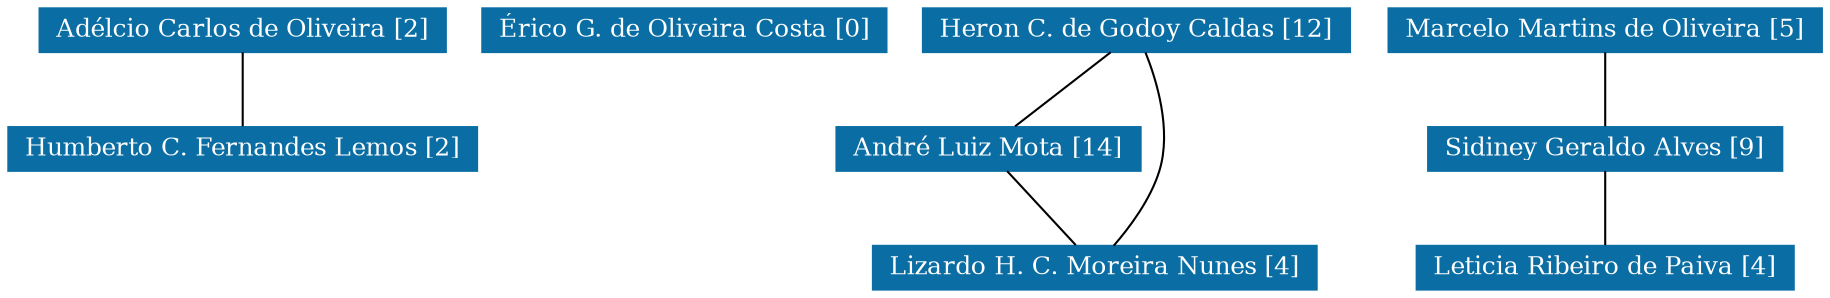 strict graph grafo1 {
	graph [bb="0,0,719.5,135",
		id=grafo1,
		overlap=False
	];
	node [fontsize=12,
		label="\N",
		shape=rectangle,
		style=filled
	];
	0	 [URL="membro-0487113229071944.html",
		color="#0A6EA4",
		fontcolor="#FFFFFF",
		height=0.29167,
		label="Adélcio Carlos de Oliveira [2]",
		pos="92,124.5",
		width=2.1944];
	3	 [URL="membro-8374281747074655.html",
		color="#0A6EA4",
		fontcolor="#FFFFFF",
		height=0.29167,
		label="Humberto C. Fernandes Lemos [2]",
		pos="92,67.5",
		width=2.5556];
	0 -- 3	 [pos="92,113.78 92,103.59 92,88.348 92,78.173"];
	1	 [URL="membro-4937965723746020.html",
		color="#0A6EA4",
		fontcolor="#FFFFFF",
		height=0.29167,
		label="Érico G. de Oliveira Costa [0]",
		pos="269,124.5",
		width=2.2222];
	2	 [URL="membro-1373657423991547.html",
		color="#0A6EA4",
		fontcolor="#FFFFFF",
		height=0.29167,
		label="Heron C. de Godoy Caldas [12]",
		pos="451,124.5",
		width=2.3333];
	6	 [URL="membro-8453016139576761.html",
		color="#0A6EA4",
		fontcolor="#FFFFFF",
		height=0.29167,
		label="André Luiz Mota [14]",
		pos="388,67.5",
		width=1.6944];
	2 -- 6	 [pos="439.15,113.78 427.89,103.59 411.04,88.348 399.8,78.173"];
	8	 [URL="membro-9320579515635433.html",
		color="#0A6EA4",
		fontcolor="#FFFFFF",
		height=0.29167,
		label="Lizardo H. C. Moreira Nunes [4]",
		pos="432,10.5",
		width=2.4028];
	2 -- 8	 [pos="454.42,113.8 458.19,100.34 463.11,76.609 458,57 454.55,43.754 446.4,30.282 440.13,21.272"];
	6 -- 8	 [pos="396.28,56.779 404.14,46.588 415.91,31.348 423.76,21.173"];
	4	 [URL="membro-2091568617999217.html",
		color="#0A6EA4",
		fontcolor="#FFFFFF",
		height=0.29167,
		label="Marcelo Martins de Oliveira [5]",
		pos="636,124.5",
		width=2.3194];
	5	 [URL="membro-4536440727635518.html",
		color="#0A6EA4",
		fontcolor="#FFFFFF",
		height=0.29167,
		label="Sidiney Geraldo Alves [9]",
		pos="636,67.5",
		width=1.9444];
	4 -- 5	 [pos="636,113.78 636,103.59 636,88.348 636,78.173"];
	7	 [URL="membro-9428416479663144.html",
		color="#0A6EA4",
		fontcolor="#FFFFFF",
		height=0.29167,
		label="Leticia Ribeiro de Paiva [4]",
		pos="636,10.5",
		width=2.0417];
	5 -- 7	 [pos="636,56.779 636,46.588 636,31.348 636,21.173"];
}
